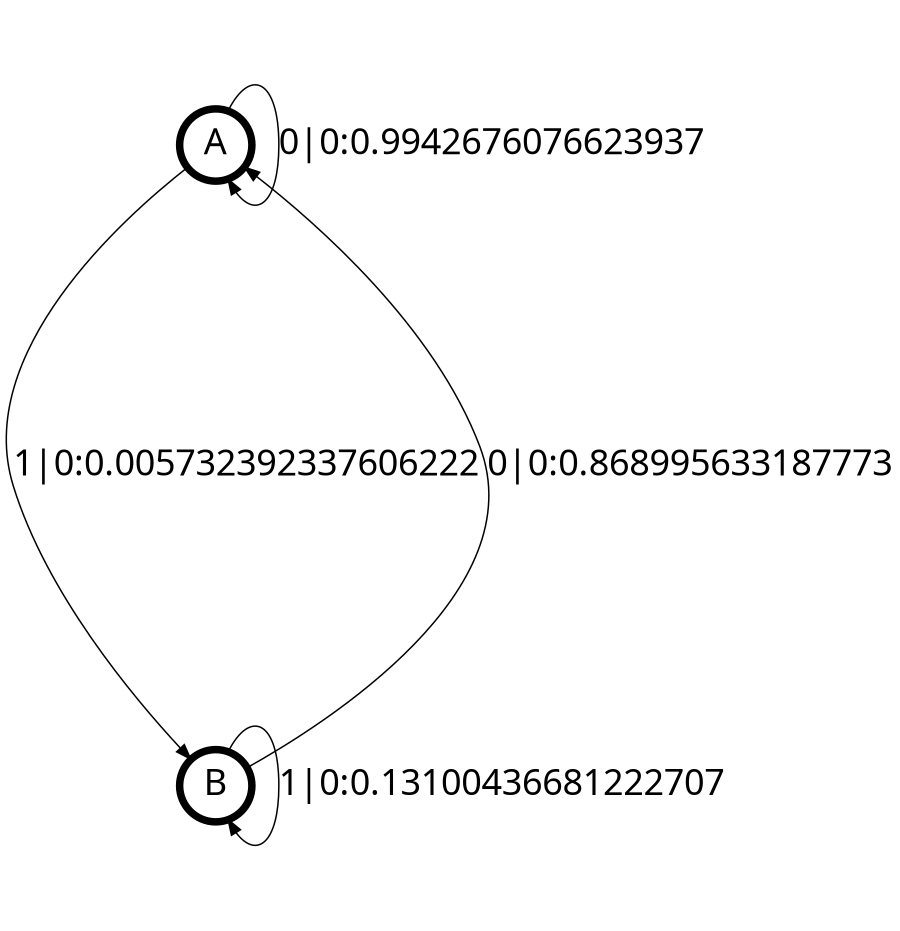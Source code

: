 digraph  {
size = "6,8.5";
ratio = "fill";
node
[shape = circle];
node [fontsize = 24];
node [penwidth = 5];
edge [fontsize = 24];
node [fontname = "CMU Serif Roman"];
graph [fontname = "CMU Serif Roman"];
edge [fontname = "CMU Serif Roman"];
A -> A [label = "0|0:0.9942676076623937\l"];
A -> B [label = "1|0:0.005732392337606222\l"];
B -> A [label = "0|0:0.868995633187773\l"];
B -> B [label = "1|0:0.13100436681222707\l"];
}